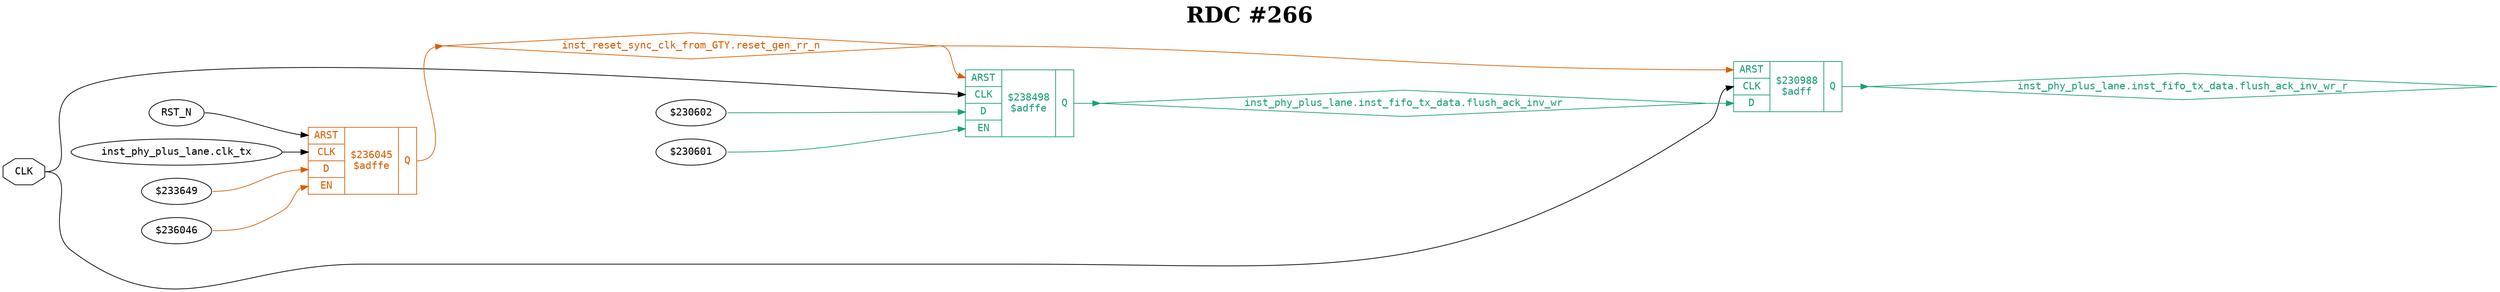 digraph "spacefibre_light_top" {
label=<<b>RDC #266</b>>;
labelloc="t"
fontsize="30"
node ["fontname"="Courier"]
edge ["fontname"="Courier"]
rankdir="LR";
remincross=true;
n1 [ shape=octagon, label="CLK", color="black", fontcolor="black", href="/src/ip_spacefibre_light_top/spacefibre_light_top.vhd#45" ];
n2 [ shape=diamond, label="inst_phy_plus_lane.inst_fifo_tx_data.flush_ack_inv_wr", colorscheme="dark28", color="1", fontcolor="1", href="/src/ip/fifo_dc/fifo_dc.vhd#115" ];
n3 [ shape=diamond, label="inst_phy_plus_lane.inst_fifo_tx_data.flush_ack_inv_wr_r", colorscheme="dark28", color="1", fontcolor="1", href="/src/ip/fifo_dc/fifo_dc.vhd#116" ];
n4 [ shape=diamond, label="inst_reset_sync_clk_from_GTY.reset_gen_rr_n", colorscheme="dark28", color="2", fontcolor="2", href="/src/ip_spacefibre_light_top/reset_gen.vhd#46" ];
{ rank="source"; n1;}
{ rank="sink";}
v0 [ label="RST_N" ];
v1 [ label="inst_phy_plus_lane.clk_tx" ];
v2 [ label="$233649" ];
v3 [ label="$236046" ];
c9 [ shape=record, label="{{<p5> ARST|<p1> CLK|<p6> D|<p7> EN}|$236045\n$adffe|{<p8> Q}}", colorscheme="dark28", color="2", fontcolor="2" , href="/src/ip_spacefibre_light_top/reset_gen.vhd#56"  ];
v4 [ label="$230602" ];
v5 [ label="$230601" ];
c10 [ shape=record, label="{{<p5> ARST|<p1> CLK|<p6> D|<p7> EN}|$238498\n$adffe|{<p8> Q}}", colorscheme="dark28", color="1", fontcolor="1" , href="/src/ip/fifo_dc/fifo_dc.vhd#199"  ];
c11 [ shape=record, label="{{<p5> ARST|<p1> CLK|<p6> D}|$230988\n$adff|{<p8> Q}}", colorscheme="dark28", color="1", fontcolor="1" , href="/src/ip/fifo_dc/fifo_dc.vhd#440"  ];
n1:e -> c10:p1:w [color="black", fontcolor="black", label=""];
n1:e -> c11:p1:w [color="black", fontcolor="black", label=""];
c10:p8:e -> n2:w [colorscheme="dark28", color="1", fontcolor="1", label=""];
n2:e -> c11:p6:w [colorscheme="dark28", color="1", fontcolor="1", label=""];
c11:p8:e -> n3:w [colorscheme="dark28", color="1", fontcolor="1", label=""];
c9:p8:e -> n4:w [colorscheme="dark28", color="2", fontcolor="2", label=""];
n4:e -> c10:p5:w [colorscheme="dark28", color="2", fontcolor="2", label=""];
n4:e -> c11:p5:w [colorscheme="dark28", color="2", fontcolor="2", label=""];
v0:e -> c9:p5:w [color="black", fontcolor="black", label=""];
v1:e -> c9:p1:w [color="black", fontcolor="black", label=""];
v2:e -> c9:p6:w [colorscheme="dark28", color="2", fontcolor="2", label=""];
v3:e -> c9:p7:w [colorscheme="dark28", color="2", fontcolor="2", label=""];
v4:e -> c10:p6:w [colorscheme="dark28", color="1", fontcolor="1", label=""];
v5:e -> c10:p7:w [colorscheme="dark28", color="1", fontcolor="1", label=""];
}

